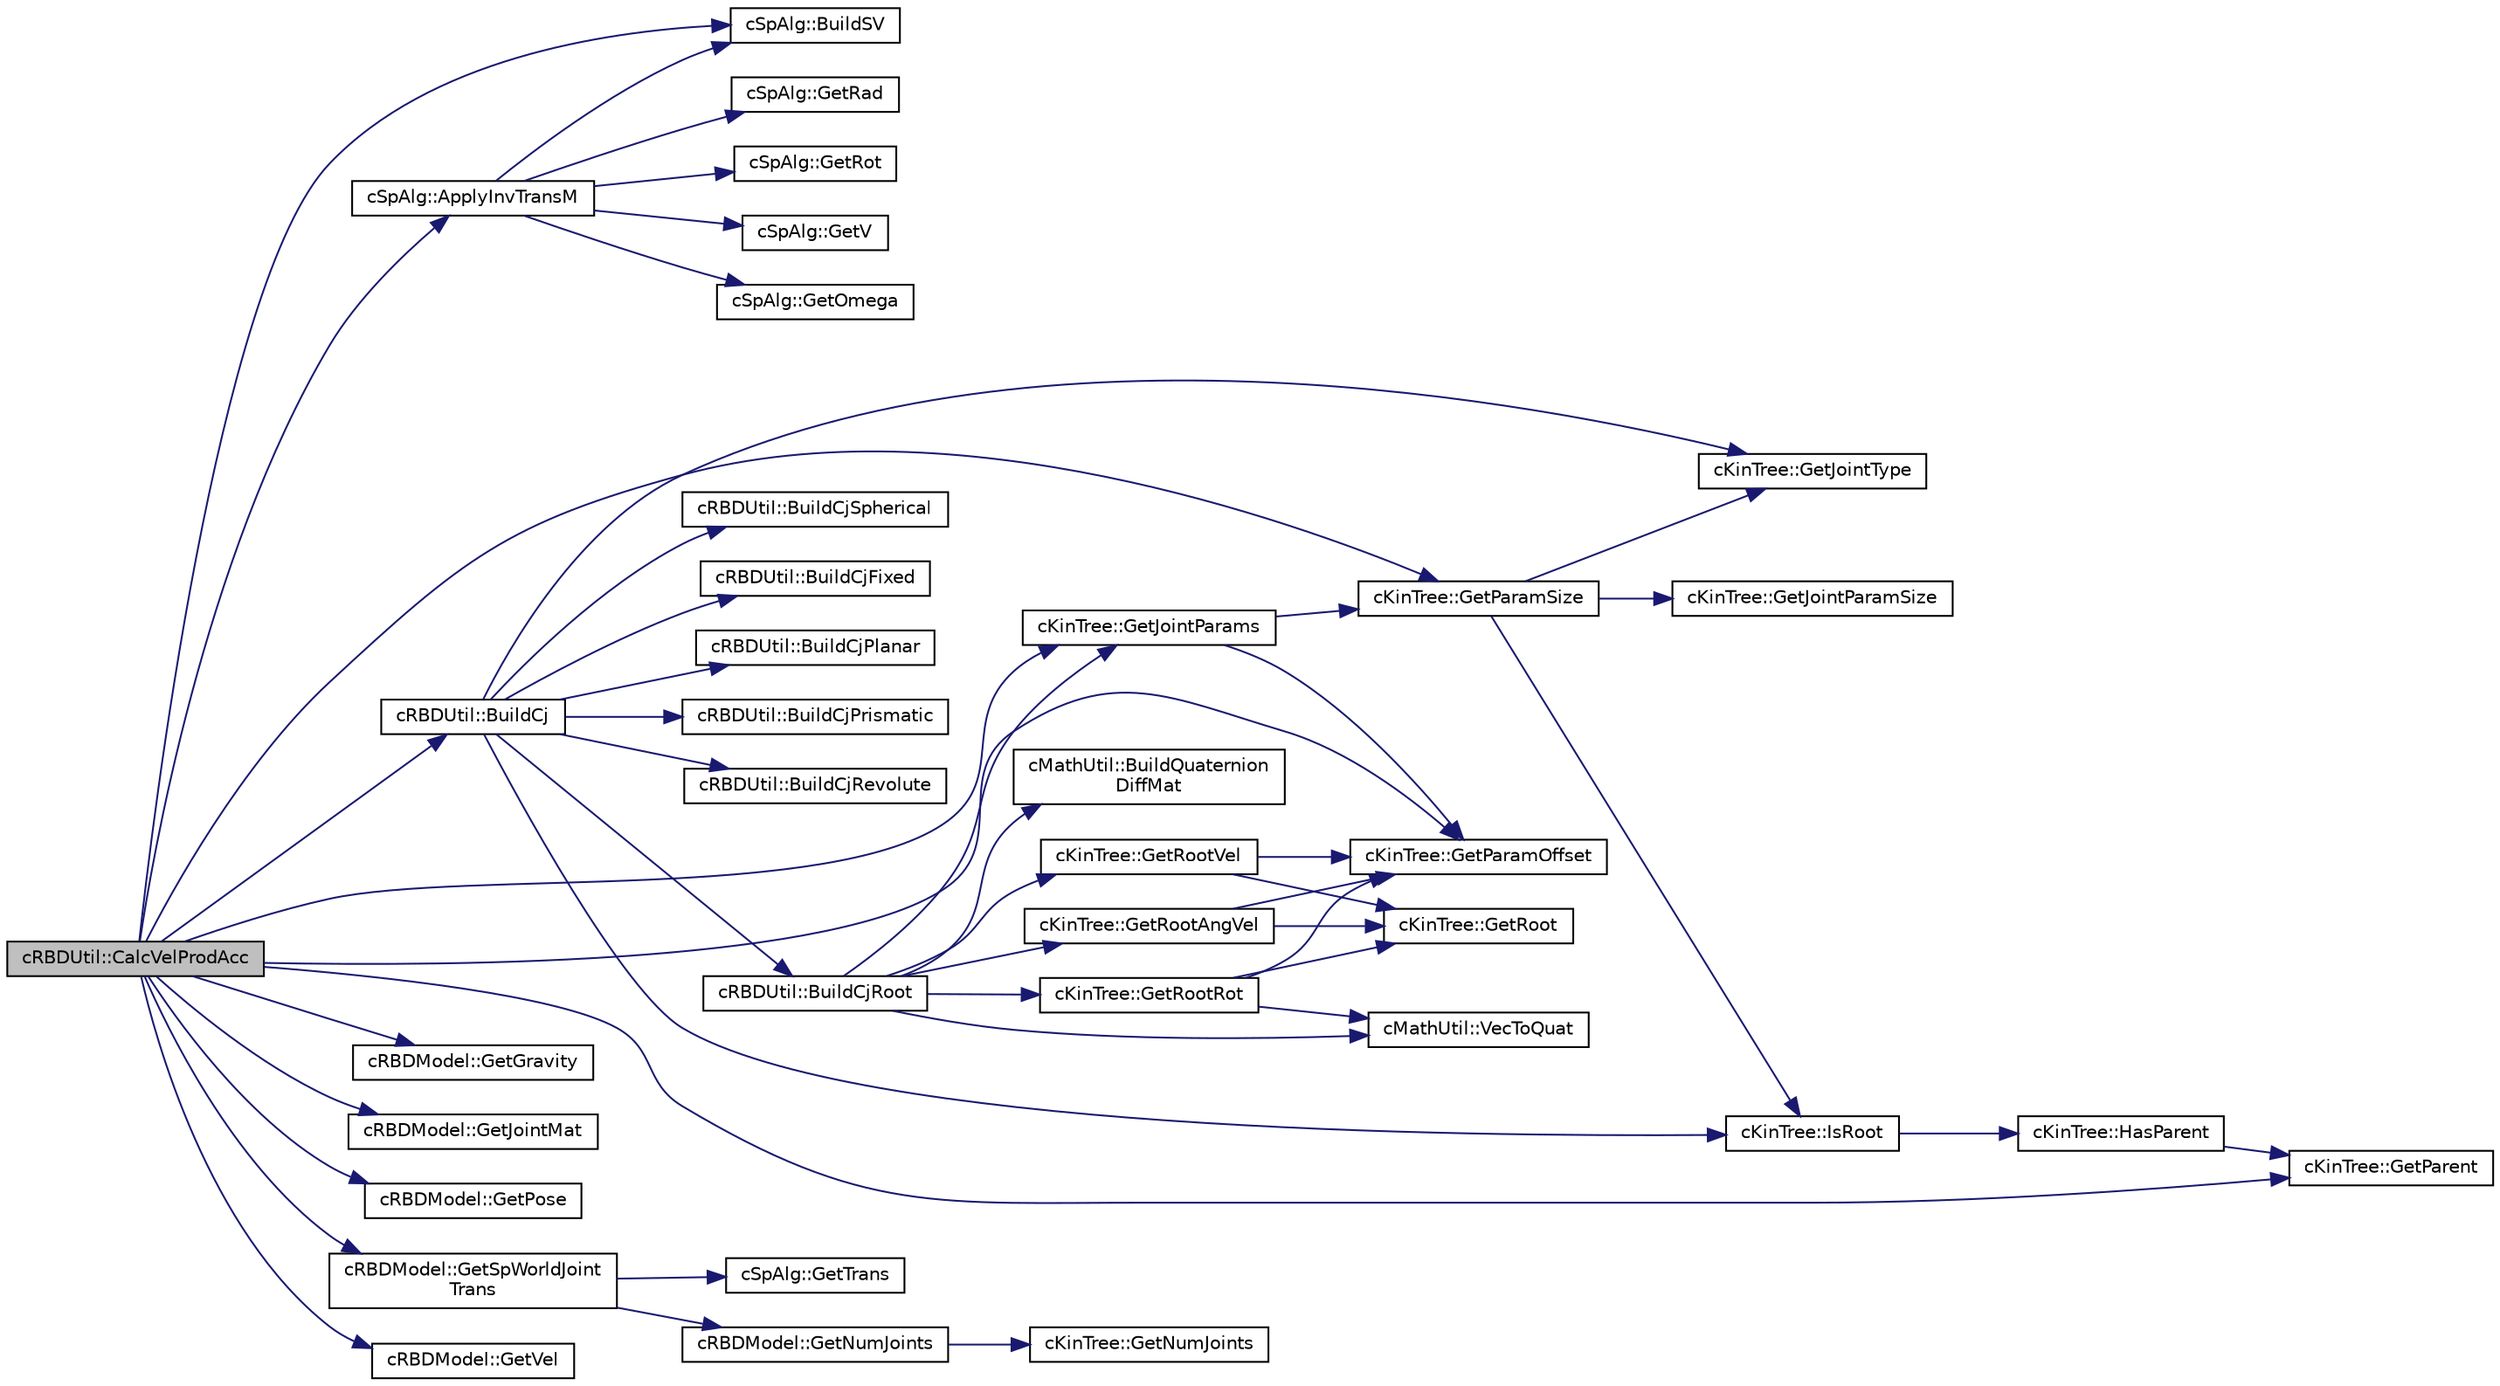 digraph "cRBDUtil::CalcVelProdAcc"
{
 // LATEX_PDF_SIZE
  edge [fontname="Helvetica",fontsize="10",labelfontname="Helvetica",labelfontsize="10"];
  node [fontname="Helvetica",fontsize="10",shape=record];
  rankdir="LR";
  Node1 [label="cRBDUtil::CalcVelProdAcc",height=0.2,width=0.4,color="black", fillcolor="grey75", style="filled", fontcolor="black",tooltip=" "];
  Node1 -> Node2 [color="midnightblue",fontsize="10",style="solid",fontname="Helvetica"];
  Node2 [label="cSpAlg::ApplyInvTransM",height=0.2,width=0.4,color="black", fillcolor="white", style="filled",URL="$classc_sp_alg.html#ac69fc761c394f3293492af01291afb37",tooltip=" "];
  Node2 -> Node3 [color="midnightblue",fontsize="10",style="solid",fontname="Helvetica"];
  Node3 [label="cSpAlg::BuildSV",height=0.2,width=0.4,color="black", fillcolor="white", style="filled",URL="$classc_sp_alg.html#a5d8935f5eb6a88eb591a19ec414c1953",tooltip=" "];
  Node2 -> Node4 [color="midnightblue",fontsize="10",style="solid",fontname="Helvetica"];
  Node4 [label="cSpAlg::GetOmega",height=0.2,width=0.4,color="black", fillcolor="white", style="filled",URL="$classc_sp_alg.html#a1f6d2eed1bc8bee53540c8c027cea7f9",tooltip=" "];
  Node2 -> Node5 [color="midnightblue",fontsize="10",style="solid",fontname="Helvetica"];
  Node5 [label="cSpAlg::GetRad",height=0.2,width=0.4,color="black", fillcolor="white", style="filled",URL="$classc_sp_alg.html#af10329ae21e62779de182b68aec7b437",tooltip=" "];
  Node2 -> Node6 [color="midnightblue",fontsize="10",style="solid",fontname="Helvetica"];
  Node6 [label="cSpAlg::GetRot",height=0.2,width=0.4,color="black", fillcolor="white", style="filled",URL="$classc_sp_alg.html#a3c3fa40ec253c0bdf9cc2278da8656f6",tooltip=" "];
  Node2 -> Node7 [color="midnightblue",fontsize="10",style="solid",fontname="Helvetica"];
  Node7 [label="cSpAlg::GetV",height=0.2,width=0.4,color="black", fillcolor="white", style="filled",URL="$classc_sp_alg.html#a3c44fc96b8e8b13f6a208f05bc3db8d4",tooltip=" "];
  Node1 -> Node8 [color="midnightblue",fontsize="10",style="solid",fontname="Helvetica"];
  Node8 [label="cRBDUtil::BuildCj",height=0.2,width=0.4,color="black", fillcolor="white", style="filled",URL="$classc_r_b_d_util.html#ae63c6bb63c91b9f2a01d0de24d0122d3",tooltip=" "];
  Node8 -> Node9 [color="midnightblue",fontsize="10",style="solid",fontname="Helvetica"];
  Node9 [label="cRBDUtil::BuildCjFixed",height=0.2,width=0.4,color="black", fillcolor="white", style="filled",URL="$classc_r_b_d_util.html#a75182128ae0e42fed444bd71e7d1d51b",tooltip=" "];
  Node8 -> Node10 [color="midnightblue",fontsize="10",style="solid",fontname="Helvetica"];
  Node10 [label="cRBDUtil::BuildCjPlanar",height=0.2,width=0.4,color="black", fillcolor="white", style="filled",URL="$classc_r_b_d_util.html#a817ff6ca998c7e4caf16c0bccb855198",tooltip=" "];
  Node8 -> Node11 [color="midnightblue",fontsize="10",style="solid",fontname="Helvetica"];
  Node11 [label="cRBDUtil::BuildCjPrismatic",height=0.2,width=0.4,color="black", fillcolor="white", style="filled",URL="$classc_r_b_d_util.html#af93acbc3740fa56ee567f8f4066a38b7",tooltip=" "];
  Node8 -> Node12 [color="midnightblue",fontsize="10",style="solid",fontname="Helvetica"];
  Node12 [label="cRBDUtil::BuildCjRevolute",height=0.2,width=0.4,color="black", fillcolor="white", style="filled",URL="$classc_r_b_d_util.html#a7138ef53b1e56061dd1a52d46f3c6757",tooltip=" "];
  Node8 -> Node13 [color="midnightblue",fontsize="10",style="solid",fontname="Helvetica"];
  Node13 [label="cRBDUtil::BuildCjRoot",height=0.2,width=0.4,color="black", fillcolor="white", style="filled",URL="$classc_r_b_d_util.html#a5fa9ba2bb68a013ac31304b9a2c8f6e1",tooltip=" "];
  Node13 -> Node14 [color="midnightblue",fontsize="10",style="solid",fontname="Helvetica"];
  Node14 [label="cMathUtil::BuildQuaternion\lDiffMat",height=0.2,width=0.4,color="black", fillcolor="white", style="filled",URL="$classc_math_util.html#adeabd51333456f8d9263de8ff96df1fe",tooltip=" "];
  Node13 -> Node15 [color="midnightblue",fontsize="10",style="solid",fontname="Helvetica"];
  Node15 [label="cKinTree::GetJointParams",height=0.2,width=0.4,color="black", fillcolor="white", style="filled",URL="$classc_kin_tree.html#a37d938a4649290071fe9f57f302f2eb7",tooltip=" "];
  Node15 -> Node16 [color="midnightblue",fontsize="10",style="solid",fontname="Helvetica"];
  Node16 [label="cKinTree::GetParamOffset",height=0.2,width=0.4,color="black", fillcolor="white", style="filled",URL="$classc_kin_tree.html#aba4aced4cc6c401006617e288e84e723",tooltip=" "];
  Node15 -> Node17 [color="midnightblue",fontsize="10",style="solid",fontname="Helvetica"];
  Node17 [label="cKinTree::GetParamSize",height=0.2,width=0.4,color="black", fillcolor="white", style="filled",URL="$classc_kin_tree.html#ad5d21e19a354b6e8f5406e9167f12161",tooltip=" "];
  Node17 -> Node18 [color="midnightblue",fontsize="10",style="solid",fontname="Helvetica"];
  Node18 [label="cKinTree::GetJointParamSize",height=0.2,width=0.4,color="black", fillcolor="white", style="filled",URL="$classc_kin_tree.html#a9c308e9e4654d96bcc47ba02770a06ea",tooltip=" "];
  Node17 -> Node19 [color="midnightblue",fontsize="10",style="solid",fontname="Helvetica"];
  Node19 [label="cKinTree::GetJointType",height=0.2,width=0.4,color="black", fillcolor="white", style="filled",URL="$classc_kin_tree.html#a891d52af51a7a1bced694634c2f70ee9",tooltip=" "];
  Node17 -> Node20 [color="midnightblue",fontsize="10",style="solid",fontname="Helvetica"];
  Node20 [label="cKinTree::IsRoot",height=0.2,width=0.4,color="black", fillcolor="white", style="filled",URL="$classc_kin_tree.html#ab4c2a8b42b254dc54e15e71684045a0a",tooltip=" "];
  Node20 -> Node21 [color="midnightblue",fontsize="10",style="solid",fontname="Helvetica"];
  Node21 [label="cKinTree::HasParent",height=0.2,width=0.4,color="black", fillcolor="white", style="filled",URL="$classc_kin_tree.html#a434aca959d5ef55a491381c7b8d90527",tooltip=" "];
  Node21 -> Node22 [color="midnightblue",fontsize="10",style="solid",fontname="Helvetica"];
  Node22 [label="cKinTree::GetParent",height=0.2,width=0.4,color="black", fillcolor="white", style="filled",URL="$classc_kin_tree.html#a593b283c1ce6a9fa8eb75cb9dc7396f6",tooltip=" "];
  Node13 -> Node23 [color="midnightblue",fontsize="10",style="solid",fontname="Helvetica"];
  Node23 [label="cKinTree::GetRootAngVel",height=0.2,width=0.4,color="black", fillcolor="white", style="filled",URL="$classc_kin_tree.html#a04a74d6d511c07ca58f3da6df551d553",tooltip=" "];
  Node23 -> Node16 [color="midnightblue",fontsize="10",style="solid",fontname="Helvetica"];
  Node23 -> Node24 [color="midnightblue",fontsize="10",style="solid",fontname="Helvetica"];
  Node24 [label="cKinTree::GetRoot",height=0.2,width=0.4,color="black", fillcolor="white", style="filled",URL="$classc_kin_tree.html#a81b9799b03d32762ac820eb0886f369c",tooltip=" "];
  Node13 -> Node25 [color="midnightblue",fontsize="10",style="solid",fontname="Helvetica"];
  Node25 [label="cKinTree::GetRootRot",height=0.2,width=0.4,color="black", fillcolor="white", style="filled",URL="$classc_kin_tree.html#a2a021db5d70df4fc749693908b4673ae",tooltip=" "];
  Node25 -> Node16 [color="midnightblue",fontsize="10",style="solid",fontname="Helvetica"];
  Node25 -> Node24 [color="midnightblue",fontsize="10",style="solid",fontname="Helvetica"];
  Node25 -> Node26 [color="midnightblue",fontsize="10",style="solid",fontname="Helvetica"];
  Node26 [label="cMathUtil::VecToQuat",height=0.2,width=0.4,color="black", fillcolor="white", style="filled",URL="$classc_math_util.html#a4b295f1a5fa0c95e87b942e62b2248bb",tooltip=" "];
  Node13 -> Node27 [color="midnightblue",fontsize="10",style="solid",fontname="Helvetica"];
  Node27 [label="cKinTree::GetRootVel",height=0.2,width=0.4,color="black", fillcolor="white", style="filled",URL="$classc_kin_tree.html#a4972e9b0403bb16838f8038562925ba2",tooltip=" "];
  Node27 -> Node16 [color="midnightblue",fontsize="10",style="solid",fontname="Helvetica"];
  Node27 -> Node24 [color="midnightblue",fontsize="10",style="solid",fontname="Helvetica"];
  Node13 -> Node26 [color="midnightblue",fontsize="10",style="solid",fontname="Helvetica"];
  Node8 -> Node28 [color="midnightblue",fontsize="10",style="solid",fontname="Helvetica"];
  Node28 [label="cRBDUtil::BuildCjSpherical",height=0.2,width=0.4,color="black", fillcolor="white", style="filled",URL="$classc_r_b_d_util.html#a769752f9b2a3100eb0fec68d5b8253a3",tooltip=" "];
  Node8 -> Node19 [color="midnightblue",fontsize="10",style="solid",fontname="Helvetica"];
  Node8 -> Node20 [color="midnightblue",fontsize="10",style="solid",fontname="Helvetica"];
  Node1 -> Node3 [color="midnightblue",fontsize="10",style="solid",fontname="Helvetica"];
  Node1 -> Node29 [color="midnightblue",fontsize="10",style="solid",fontname="Helvetica"];
  Node29 [label="cRBDModel::GetGravity",height=0.2,width=0.4,color="black", fillcolor="white", style="filled",URL="$classc_r_b_d_model.html#a6b3b046d26f6c718f0a991fa18ba02be",tooltip=" "];
  Node1 -> Node30 [color="midnightblue",fontsize="10",style="solid",fontname="Helvetica"];
  Node30 [label="cRBDModel::GetJointMat",height=0.2,width=0.4,color="black", fillcolor="white", style="filled",URL="$classc_r_b_d_model.html#a9738bdd8014a0bece19bf29b36626aca",tooltip=" "];
  Node1 -> Node15 [color="midnightblue",fontsize="10",style="solid",fontname="Helvetica"];
  Node1 -> Node16 [color="midnightblue",fontsize="10",style="solid",fontname="Helvetica"];
  Node1 -> Node17 [color="midnightblue",fontsize="10",style="solid",fontname="Helvetica"];
  Node1 -> Node22 [color="midnightblue",fontsize="10",style="solid",fontname="Helvetica"];
  Node1 -> Node31 [color="midnightblue",fontsize="10",style="solid",fontname="Helvetica"];
  Node31 [label="cRBDModel::GetPose",height=0.2,width=0.4,color="black", fillcolor="white", style="filled",URL="$classc_r_b_d_model.html#a7a86b33730e3becdd75f10f037021810",tooltip=" "];
  Node1 -> Node32 [color="midnightblue",fontsize="10",style="solid",fontname="Helvetica"];
  Node32 [label="cRBDModel::GetSpWorldJoint\lTrans",height=0.2,width=0.4,color="black", fillcolor="white", style="filled",URL="$classc_r_b_d_model.html#ab417b2fd9e7b641926175bc740deccfb",tooltip=" "];
  Node32 -> Node33 [color="midnightblue",fontsize="10",style="solid",fontname="Helvetica"];
  Node33 [label="cRBDModel::GetNumJoints",height=0.2,width=0.4,color="black", fillcolor="white", style="filled",URL="$classc_r_b_d_model.html#a298f53d0242de63f24588d94ed82fcfb",tooltip=" "];
  Node33 -> Node34 [color="midnightblue",fontsize="10",style="solid",fontname="Helvetica"];
  Node34 [label="cKinTree::GetNumJoints",height=0.2,width=0.4,color="black", fillcolor="white", style="filled",URL="$classc_kin_tree.html#ac840b501e27e6ce46d208b7d033f21d4",tooltip=" "];
  Node32 -> Node35 [color="midnightblue",fontsize="10",style="solid",fontname="Helvetica"];
  Node35 [label="cSpAlg::GetTrans",height=0.2,width=0.4,color="black", fillcolor="white", style="filled",URL="$classc_sp_alg.html#a8e94bb73f5ef29ba51ca38ecbb230580",tooltip=" "];
  Node1 -> Node36 [color="midnightblue",fontsize="10",style="solid",fontname="Helvetica"];
  Node36 [label="cRBDModel::GetVel",height=0.2,width=0.4,color="black", fillcolor="white", style="filled",URL="$classc_r_b_d_model.html#aee8b692bcdbe16a6485963519c834df8",tooltip=" "];
}
